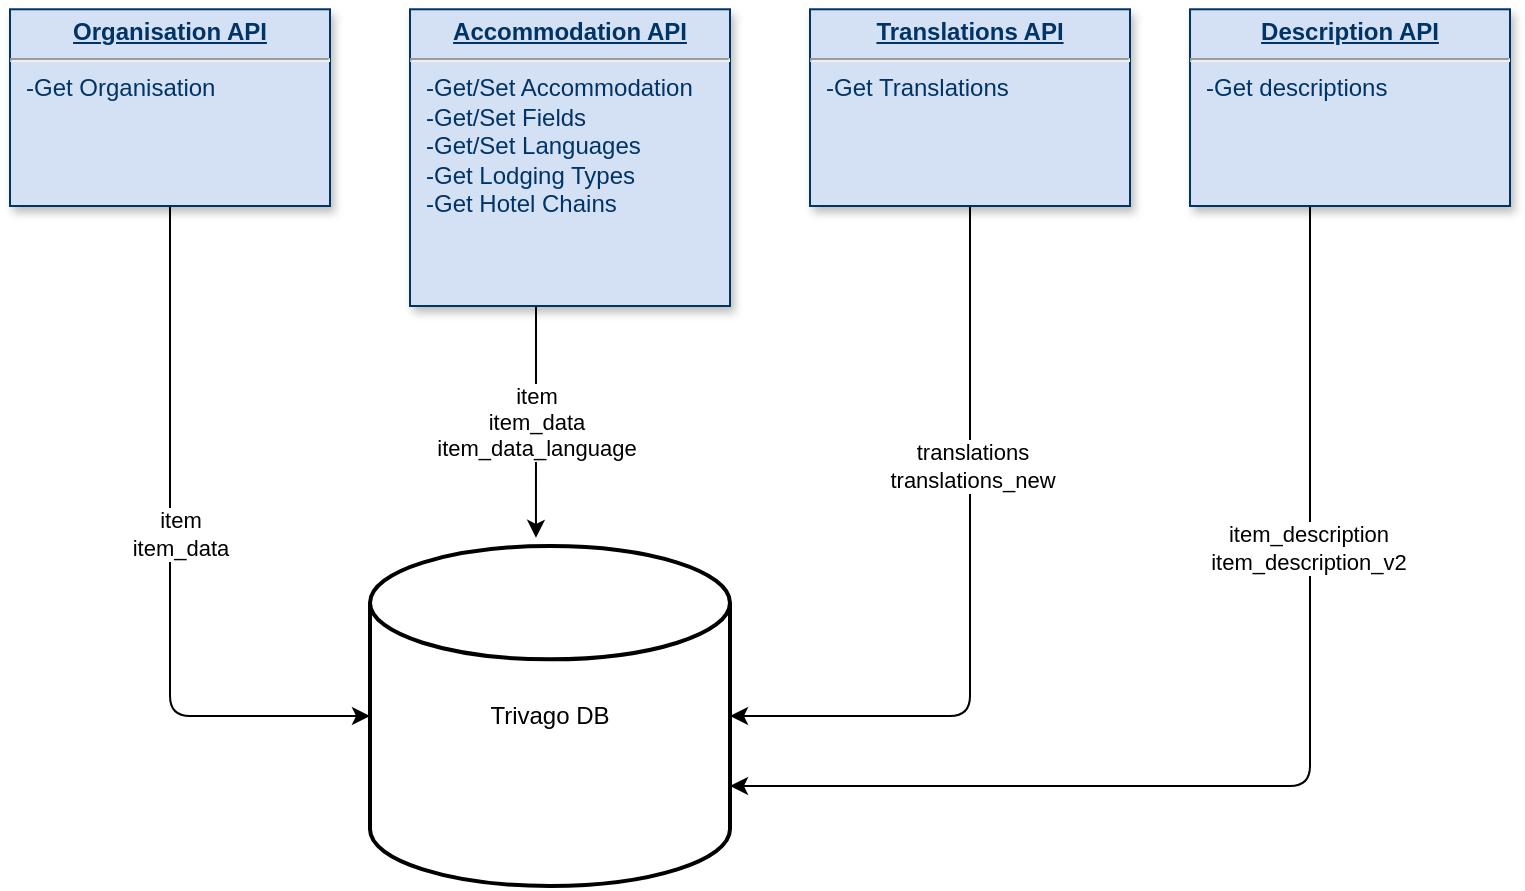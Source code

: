 <mxfile version="20.8.16" type="github">
  <diagram name="Page-1" id="efa7a0a1-bf9b-a30e-e6df-94a7791c09e9">
    <mxGraphModel dx="2074" dy="1046" grid="1" gridSize="10" guides="1" tooltips="1" connect="1" arrows="1" fold="1" page="1" pageScale="1" pageWidth="826" pageHeight="1169" background="none" math="0" shadow="0">
      <root>
        <mxCell id="0" />
        <mxCell id="1" parent="0" />
        <mxCell id="5NBLJ8g50XmUqgiWk4M8-118" style="edgeStyle=orthogonalEdgeStyle;rounded=1;orthogonalLoop=1;jettySize=auto;html=1;entryX=0;entryY=0.5;entryDx=0;entryDy=0;entryPerimeter=0;" edge="1" parent="1" source="25" target="5NBLJ8g50XmUqgiWk4M8-116">
          <mxGeometry relative="1" as="geometry">
            <Array as="points">
              <mxPoint x="120" y="375" />
            </Array>
          </mxGeometry>
        </mxCell>
        <mxCell id="5NBLJ8g50XmUqgiWk4M8-119" value="item&lt;br&gt;item_data&lt;br&gt;" style="edgeLabel;html=1;align=center;verticalAlign=middle;resizable=0;points=[];" vertex="1" connectable="0" parent="5NBLJ8g50XmUqgiWk4M8-118">
          <mxGeometry x="-0.077" y="5" relative="1" as="geometry">
            <mxPoint as="offset" />
          </mxGeometry>
        </mxCell>
        <mxCell id="25" value="&lt;p style=&quot;margin: 0px; margin-top: 4px; text-align: center; text-decoration: underline;&quot;&gt;&lt;b&gt;Organisation API&lt;/b&gt;&lt;/p&gt;&lt;hr&gt;&lt;p style=&quot;margin: 0px; margin-left: 8px;&quot;&gt;-Get Organisation&amp;nbsp;&lt;/p&gt;&lt;p style=&quot;margin: 0px; margin-left: 8px;&quot;&gt;&lt;br&gt;&lt;/p&gt;" style="verticalAlign=top;align=left;overflow=fill;fontSize=12;fontFamily=Helvetica;html=1;strokeColor=#003366;shadow=1;fillColor=#D4E1F5;fontColor=#003366" parent="1" vertex="1">
          <mxGeometry x="40" y="21.64" width="160" height="98.36" as="geometry" />
        </mxCell>
        <mxCell id="5NBLJ8g50XmUqgiWk4M8-115" style="edgeStyle=orthogonalEdgeStyle;rounded=0;orthogonalLoop=1;jettySize=auto;html=1;exitX=0.5;exitY=1;exitDx=0;exitDy=0;" edge="1" parent="1" source="25" target="25">
          <mxGeometry relative="1" as="geometry" />
        </mxCell>
        <mxCell id="5NBLJ8g50XmUqgiWk4M8-116" value="Trivago DB" style="strokeWidth=2;html=1;shape=mxgraph.flowchart.database;whiteSpace=wrap;" vertex="1" parent="1">
          <mxGeometry x="220" y="290" width="180" height="170" as="geometry" />
        </mxCell>
        <mxCell id="5NBLJ8g50XmUqgiWk4M8-127" value="item&lt;br&gt;item_data&lt;br&gt;item_data_language" style="edgeStyle=orthogonalEdgeStyle;rounded=1;orthogonalLoop=1;jettySize=auto;html=1;entryX=0.461;entryY=-0.024;entryDx=0;entryDy=0;entryPerimeter=0;" edge="1" parent="1" source="5NBLJ8g50XmUqgiWk4M8-120" target="5NBLJ8g50XmUqgiWk4M8-116">
          <mxGeometry relative="1" as="geometry">
            <Array as="points">
              <mxPoint x="303" y="200" />
              <mxPoint x="303" y="200" />
            </Array>
          </mxGeometry>
        </mxCell>
        <mxCell id="5NBLJ8g50XmUqgiWk4M8-120" value="&lt;p style=&quot;margin: 0px; margin-top: 4px; text-align: center; text-decoration: underline;&quot;&gt;&lt;b&gt;Accommodation API&lt;/b&gt;&lt;/p&gt;&lt;hr&gt;&lt;p style=&quot;margin: 0px; margin-left: 8px;&quot;&gt;-Get/Set Accommodation&amp;nbsp;&lt;/p&gt;&lt;p style=&quot;margin: 0px; margin-left: 8px;&quot;&gt;-Get/Set Fields&lt;/p&gt;&lt;p style=&quot;margin: 0px; margin-left: 8px;&quot;&gt;-Get/Set Languages&lt;/p&gt;&lt;p style=&quot;margin: 0px; margin-left: 8px;&quot;&gt;-Get Lodging Types&lt;/p&gt;&lt;p style=&quot;margin: 0px; margin-left: 8px;&quot;&gt;-Get Hotel Chains&lt;/p&gt;" style="verticalAlign=top;align=left;overflow=fill;fontSize=12;fontFamily=Helvetica;html=1;strokeColor=#003366;shadow=1;fillColor=#D4E1F5;fontColor=#003366" vertex="1" parent="1">
          <mxGeometry x="240" y="21.64" width="160" height="148.36" as="geometry" />
        </mxCell>
        <mxCell id="5NBLJ8g50XmUqgiWk4M8-122" style="edgeStyle=orthogonalEdgeStyle;rounded=1;orthogonalLoop=1;jettySize=auto;html=1;entryX=1;entryY=0.5;entryDx=0;entryDy=0;entryPerimeter=0;" edge="1" parent="1" source="5NBLJ8g50XmUqgiWk4M8-121" target="5NBLJ8g50XmUqgiWk4M8-116">
          <mxGeometry relative="1" as="geometry">
            <Array as="points">
              <mxPoint x="520" y="375" />
            </Array>
          </mxGeometry>
        </mxCell>
        <mxCell id="5NBLJ8g50XmUqgiWk4M8-123" value="translations&lt;br&gt;translations_new" style="edgeLabel;html=1;align=center;verticalAlign=middle;resizable=0;points=[];" vertex="1" connectable="0" parent="5NBLJ8g50XmUqgiWk4M8-122">
          <mxGeometry x="-0.309" y="1" relative="1" as="geometry">
            <mxPoint as="offset" />
          </mxGeometry>
        </mxCell>
        <mxCell id="5NBLJ8g50XmUqgiWk4M8-121" value="&lt;p style=&quot;margin: 0px; margin-top: 4px; text-align: center; text-decoration: underline;&quot;&gt;&lt;b&gt;Translations API&lt;/b&gt;&lt;/p&gt;&lt;hr&gt;&lt;p style=&quot;margin: 0px; margin-left: 8px;&quot;&gt;-Get Translations&lt;/p&gt;" style="verticalAlign=top;align=left;overflow=fill;fontSize=12;fontFamily=Helvetica;html=1;strokeColor=#003366;shadow=1;fillColor=#D4E1F5;fontColor=#003366" vertex="1" parent="1">
          <mxGeometry x="440" y="21.64" width="160" height="98.36" as="geometry" />
        </mxCell>
        <mxCell id="5NBLJ8g50XmUqgiWk4M8-125" style="edgeStyle=orthogonalEdgeStyle;rounded=1;orthogonalLoop=1;jettySize=auto;html=1;" edge="1" parent="1" source="5NBLJ8g50XmUqgiWk4M8-124" target="5NBLJ8g50XmUqgiWk4M8-116">
          <mxGeometry relative="1" as="geometry">
            <Array as="points">
              <mxPoint x="690" y="410" />
            </Array>
          </mxGeometry>
        </mxCell>
        <mxCell id="5NBLJ8g50XmUqgiWk4M8-126" value="item_description&lt;br&gt;item_description_v2" style="edgeLabel;html=1;align=center;verticalAlign=middle;resizable=0;points=[];" vertex="1" connectable="0" parent="5NBLJ8g50XmUqgiWk4M8-125">
          <mxGeometry x="-0.41" y="-1" relative="1" as="geometry">
            <mxPoint as="offset" />
          </mxGeometry>
        </mxCell>
        <mxCell id="5NBLJ8g50XmUqgiWk4M8-124" value="&lt;p style=&quot;margin: 0px; margin-top: 4px; text-align: center; text-decoration: underline;&quot;&gt;&lt;b&gt;Description API&lt;/b&gt;&lt;/p&gt;&lt;hr&gt;&lt;p style=&quot;margin: 0px; margin-left: 8px;&quot;&gt;-Get descriptions&lt;/p&gt;" style="verticalAlign=top;align=left;overflow=fill;fontSize=12;fontFamily=Helvetica;html=1;strokeColor=#003366;shadow=1;fillColor=#D4E1F5;fontColor=#003366" vertex="1" parent="1">
          <mxGeometry x="630" y="21.64" width="160" height="98.36" as="geometry" />
        </mxCell>
      </root>
    </mxGraphModel>
  </diagram>
</mxfile>
